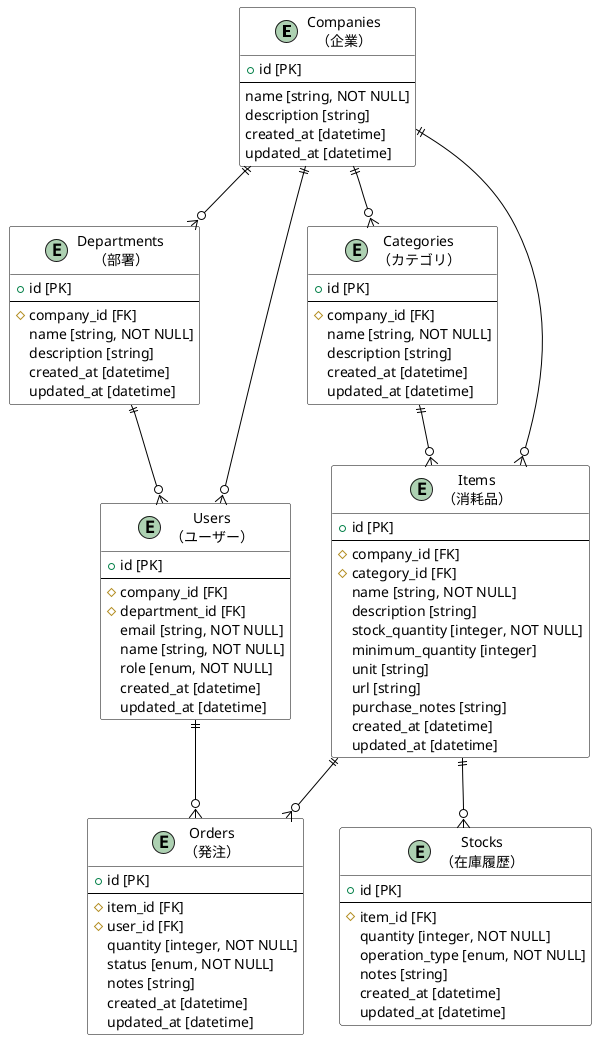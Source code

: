 @startuml erd

' 設定
!define MASTER_MARK_COLOR Orange
!define TRANSACTION_MARK_COLOR DeepSkyBlue
skinparam class {
    BackgroundColor White
    BorderColor Black
    ArrowColor Black
}

' エンティティ
entity "Companies\n（企業）" as companies {
    + id [PK]
    --
    name [string, NOT NULL]
    description [string]
    created_at [datetime]
    updated_at [datetime]
}

entity "Departments\n（部署）" as departments {
    + id [PK]
    --
    # company_id [FK]
    name [string, NOT NULL]
    description [string]
    created_at [datetime]
    updated_at [datetime]
}

entity "Categories\n（カテゴリ）" as categories {
    + id [PK]
    --
    # company_id [FK]
    name [string, NOT NULL]
    description [string]
    created_at [datetime]
    updated_at [datetime]
}

entity "Items\n（消耗品）" as items {
    + id [PK]
    --
    # company_id [FK]
    # category_id [FK]
    name [string, NOT NULL]
    description [string]
    stock_quantity [integer, NOT NULL]
    minimum_quantity [integer]
    unit [string]
    url [string]
    purchase_notes [string]
    created_at [datetime]
    updated_at [datetime]
}

entity "Stocks\n（在庫履歴）" as stocks {
    + id [PK]
    --
    # item_id [FK]
    quantity [integer, NOT NULL]
    operation_type [enum, NOT NULL]
    notes [string]
    created_at [datetime]
    updated_at [datetime]
}

entity "Orders\n（発注）" as orders {
    + id [PK]
    --
    # item_id [FK]
    # user_id [FK]
    quantity [integer, NOT NULL]
    status [enum, NOT NULL]
    notes [string]
    created_at [datetime]
    updated_at [datetime]
}

entity "Users\n（ユーザー）" as users {
    + id [PK]
    --
    # company_id [FK]
    # department_id [FK]
    email [string, NOT NULL]
    name [string, NOT NULL]
    role [enum, NOT NULL]
    created_at [datetime]
    updated_at [datetime]
}

' リレーションシップ
companies ||--o{ departments
companies ||--o{ categories
companies ||--o{ items
companies ||--o{ users
departments ||--o{ users
categories ||--o{ items
items ||--o{ stocks
items ||--o{ orders
users ||--o{ orders

@enduml
